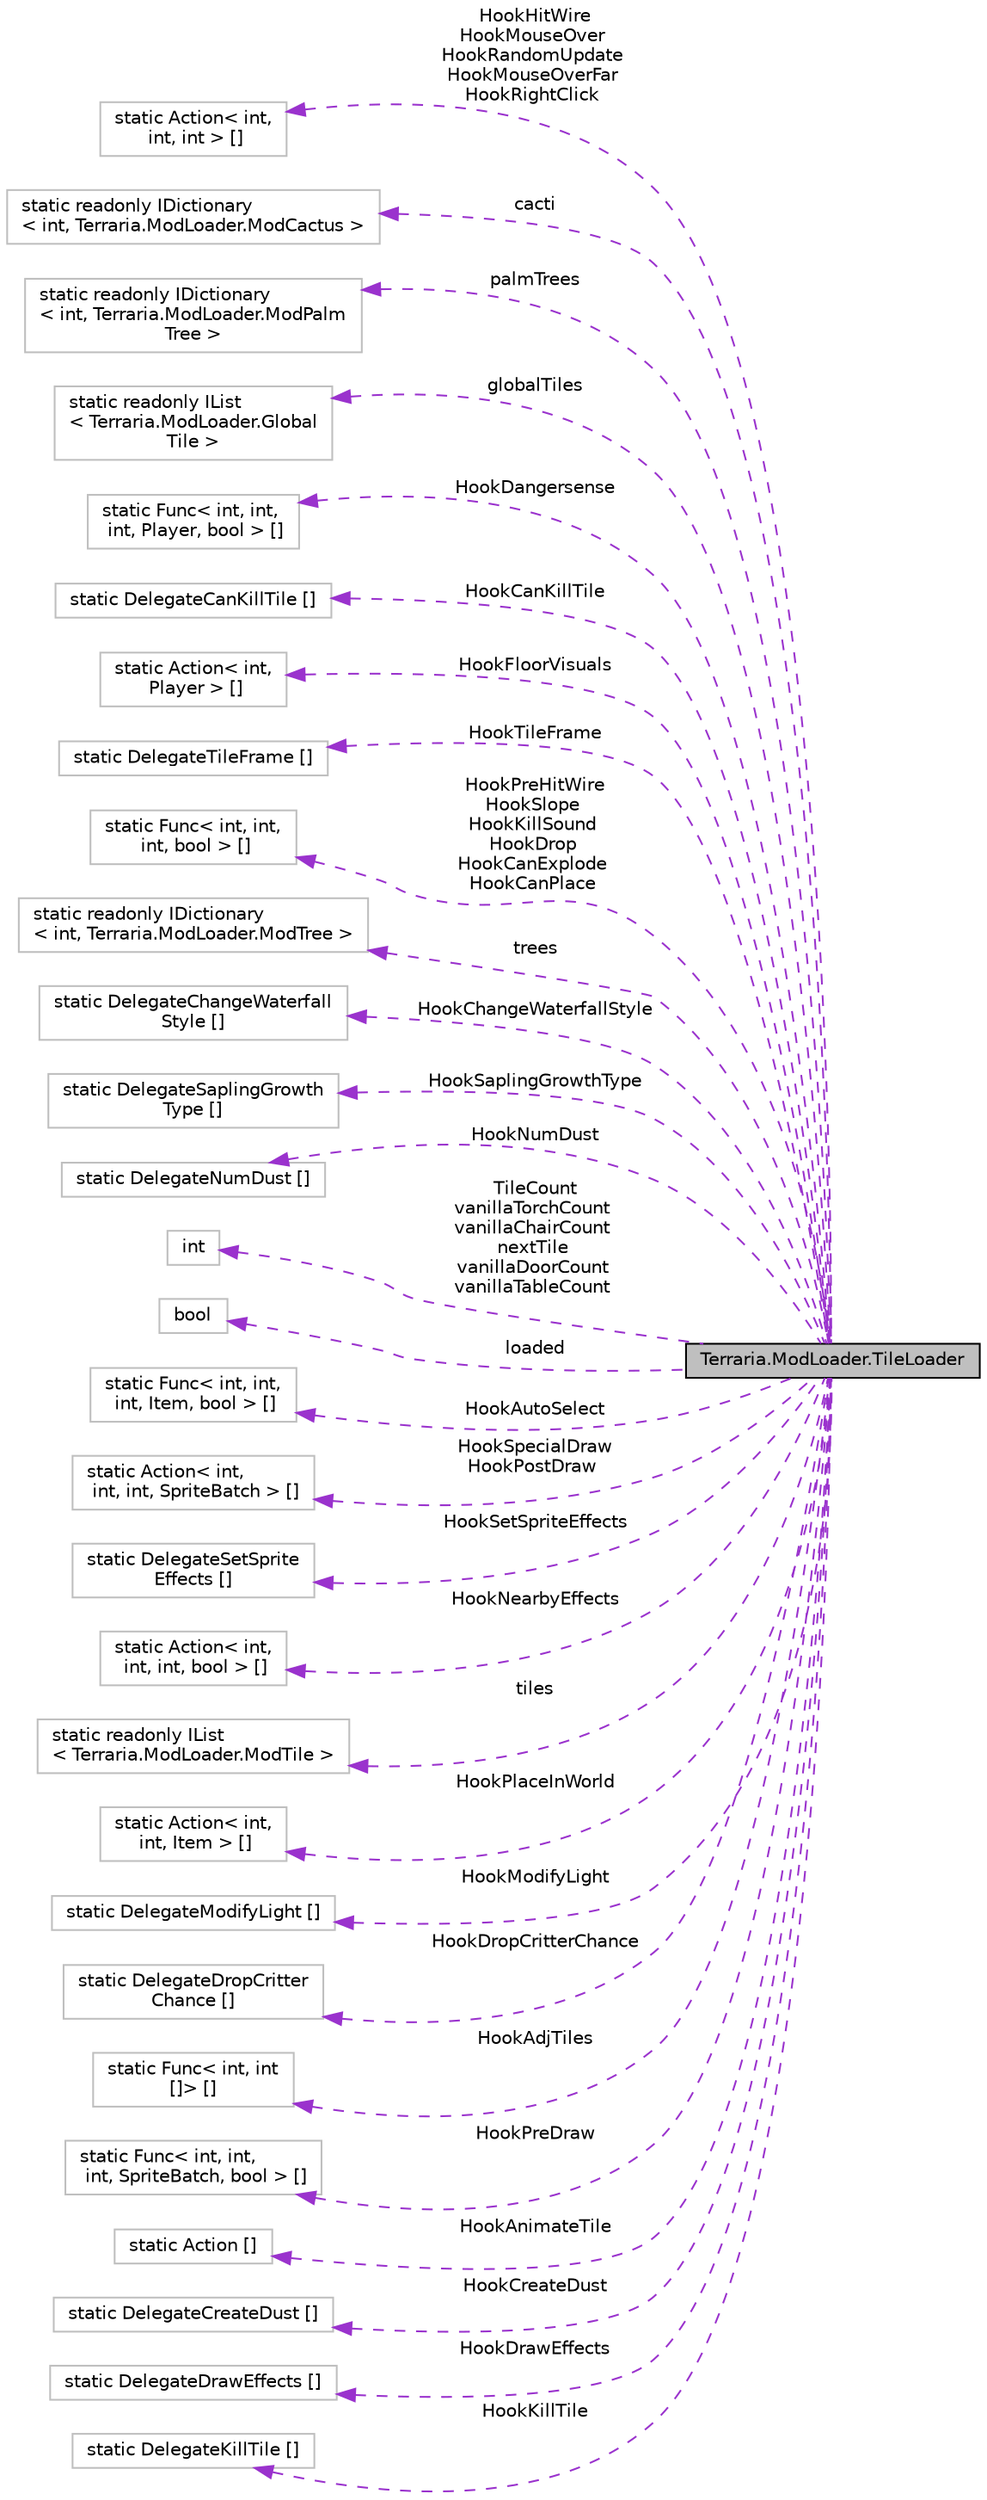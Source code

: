 digraph "Terraria.ModLoader.TileLoader"
{
  edge [fontname="Helvetica",fontsize="10",labelfontname="Helvetica",labelfontsize="10"];
  node [fontname="Helvetica",fontsize="10",shape=record];
  rankdir="LR";
  Node1 [label="Terraria.ModLoader.TileLoader",height=0.2,width=0.4,color="black", fillcolor="grey75", style="filled", fontcolor="black"];
  Node2 -> Node1 [dir="back",color="darkorchid3",fontsize="10",style="dashed",label=" HookHitWire\nHookMouseOver\nHookRandomUpdate\nHookMouseOverFar\nHookRightClick" ,fontname="Helvetica"];
  Node2 [label="static Action\< int,\l int, int \> []",height=0.2,width=0.4,color="grey75", fillcolor="white", style="filled"];
  Node3 -> Node1 [dir="back",color="darkorchid3",fontsize="10",style="dashed",label=" cacti" ,fontname="Helvetica"];
  Node3 [label="static readonly IDictionary\l\< int, Terraria.ModLoader.ModCactus \>",height=0.2,width=0.4,color="grey75", fillcolor="white", style="filled"];
  Node4 -> Node1 [dir="back",color="darkorchid3",fontsize="10",style="dashed",label=" palmTrees" ,fontname="Helvetica"];
  Node4 [label="static readonly IDictionary\l\< int, Terraria.ModLoader.ModPalm\lTree \>",height=0.2,width=0.4,color="grey75", fillcolor="white", style="filled"];
  Node5 -> Node1 [dir="back",color="darkorchid3",fontsize="10",style="dashed",label=" globalTiles" ,fontname="Helvetica"];
  Node5 [label="static readonly IList\l\< Terraria.ModLoader.Global\lTile \>",height=0.2,width=0.4,color="grey75", fillcolor="white", style="filled"];
  Node6 -> Node1 [dir="back",color="darkorchid3",fontsize="10",style="dashed",label=" HookDangersense" ,fontname="Helvetica"];
  Node6 [label="static Func\< int, int,\l int, Player, bool \> []",height=0.2,width=0.4,color="grey75", fillcolor="white", style="filled"];
  Node7 -> Node1 [dir="back",color="darkorchid3",fontsize="10",style="dashed",label=" HookCanKillTile" ,fontname="Helvetica"];
  Node7 [label="static DelegateCanKillTile []",height=0.2,width=0.4,color="grey75", fillcolor="white", style="filled"];
  Node8 -> Node1 [dir="back",color="darkorchid3",fontsize="10",style="dashed",label=" HookFloorVisuals" ,fontname="Helvetica"];
  Node8 [label="static Action\< int,\l Player \> []",height=0.2,width=0.4,color="grey75", fillcolor="white", style="filled"];
  Node9 -> Node1 [dir="back",color="darkorchid3",fontsize="10",style="dashed",label=" HookTileFrame" ,fontname="Helvetica"];
  Node9 [label="static DelegateTileFrame []",height=0.2,width=0.4,color="grey75", fillcolor="white", style="filled"];
  Node10 -> Node1 [dir="back",color="darkorchid3",fontsize="10",style="dashed",label=" HookPreHitWire\nHookSlope\nHookKillSound\nHookDrop\nHookCanExplode\nHookCanPlace" ,fontname="Helvetica"];
  Node10 [label="static Func\< int, int,\l int, bool \> []",height=0.2,width=0.4,color="grey75", fillcolor="white", style="filled"];
  Node11 -> Node1 [dir="back",color="darkorchid3",fontsize="10",style="dashed",label=" trees" ,fontname="Helvetica"];
  Node11 [label="static readonly IDictionary\l\< int, Terraria.ModLoader.ModTree \>",height=0.2,width=0.4,color="grey75", fillcolor="white", style="filled"];
  Node12 -> Node1 [dir="back",color="darkorchid3",fontsize="10",style="dashed",label=" HookChangeWaterfallStyle" ,fontname="Helvetica"];
  Node12 [label="static DelegateChangeWaterfall\lStyle []",height=0.2,width=0.4,color="grey75", fillcolor="white", style="filled"];
  Node13 -> Node1 [dir="back",color="darkorchid3",fontsize="10",style="dashed",label=" HookSaplingGrowthType" ,fontname="Helvetica"];
  Node13 [label="static DelegateSaplingGrowth\lType []",height=0.2,width=0.4,color="grey75", fillcolor="white", style="filled"];
  Node14 -> Node1 [dir="back",color="darkorchid3",fontsize="10",style="dashed",label=" HookNumDust" ,fontname="Helvetica"];
  Node14 [label="static DelegateNumDust []",height=0.2,width=0.4,color="grey75", fillcolor="white", style="filled"];
  Node15 -> Node1 [dir="back",color="darkorchid3",fontsize="10",style="dashed",label=" TileCount\nvanillaTorchCount\nvanillaChairCount\nnextTile\nvanillaDoorCount\nvanillaTableCount" ,fontname="Helvetica"];
  Node15 [label="int",height=0.2,width=0.4,color="grey75", fillcolor="white", style="filled"];
  Node16 -> Node1 [dir="back",color="darkorchid3",fontsize="10",style="dashed",label=" loaded" ,fontname="Helvetica"];
  Node16 [label="bool",height=0.2,width=0.4,color="grey75", fillcolor="white", style="filled"];
  Node17 -> Node1 [dir="back",color="darkorchid3",fontsize="10",style="dashed",label=" HookAutoSelect" ,fontname="Helvetica"];
  Node17 [label="static Func\< int, int,\l int, Item, bool \> []",height=0.2,width=0.4,color="grey75", fillcolor="white", style="filled"];
  Node18 -> Node1 [dir="back",color="darkorchid3",fontsize="10",style="dashed",label=" HookSpecialDraw\nHookPostDraw" ,fontname="Helvetica"];
  Node18 [label="static Action\< int,\l int, int, SpriteBatch \> []",height=0.2,width=0.4,color="grey75", fillcolor="white", style="filled"];
  Node19 -> Node1 [dir="back",color="darkorchid3",fontsize="10",style="dashed",label=" HookSetSpriteEffects" ,fontname="Helvetica"];
  Node19 [label="static DelegateSetSprite\lEffects []",height=0.2,width=0.4,color="grey75", fillcolor="white", style="filled"];
  Node20 -> Node1 [dir="back",color="darkorchid3",fontsize="10",style="dashed",label=" HookNearbyEffects" ,fontname="Helvetica"];
  Node20 [label="static Action\< int,\l int, int, bool \> []",height=0.2,width=0.4,color="grey75", fillcolor="white", style="filled"];
  Node21 -> Node1 [dir="back",color="darkorchid3",fontsize="10",style="dashed",label=" tiles" ,fontname="Helvetica"];
  Node21 [label="static readonly IList\l\< Terraria.ModLoader.ModTile \>",height=0.2,width=0.4,color="grey75", fillcolor="white", style="filled"];
  Node22 -> Node1 [dir="back",color="darkorchid3",fontsize="10",style="dashed",label=" HookPlaceInWorld" ,fontname="Helvetica"];
  Node22 [label="static Action\< int,\l int, Item \> []",height=0.2,width=0.4,color="grey75", fillcolor="white", style="filled"];
  Node23 -> Node1 [dir="back",color="darkorchid3",fontsize="10",style="dashed",label=" HookModifyLight" ,fontname="Helvetica"];
  Node23 [label="static DelegateModifyLight []",height=0.2,width=0.4,color="grey75", fillcolor="white", style="filled"];
  Node24 -> Node1 [dir="back",color="darkorchid3",fontsize="10",style="dashed",label=" HookDropCritterChance" ,fontname="Helvetica"];
  Node24 [label="static DelegateDropCritter\lChance []",height=0.2,width=0.4,color="grey75", fillcolor="white", style="filled"];
  Node25 -> Node1 [dir="back",color="darkorchid3",fontsize="10",style="dashed",label=" HookAdjTiles" ,fontname="Helvetica"];
  Node25 [label="static Func\< int, int\l[]\> []",height=0.2,width=0.4,color="grey75", fillcolor="white", style="filled"];
  Node26 -> Node1 [dir="back",color="darkorchid3",fontsize="10",style="dashed",label=" HookPreDraw" ,fontname="Helvetica"];
  Node26 [label="static Func\< int, int,\l int, SpriteBatch, bool \> []",height=0.2,width=0.4,color="grey75", fillcolor="white", style="filled"];
  Node27 -> Node1 [dir="back",color="darkorchid3",fontsize="10",style="dashed",label=" HookAnimateTile" ,fontname="Helvetica"];
  Node27 [label="static Action []",height=0.2,width=0.4,color="grey75", fillcolor="white", style="filled"];
  Node28 -> Node1 [dir="back",color="darkorchid3",fontsize="10",style="dashed",label=" HookCreateDust" ,fontname="Helvetica"];
  Node28 [label="static DelegateCreateDust []",height=0.2,width=0.4,color="grey75", fillcolor="white", style="filled"];
  Node29 -> Node1 [dir="back",color="darkorchid3",fontsize="10",style="dashed",label=" HookDrawEffects" ,fontname="Helvetica"];
  Node29 [label="static DelegateDrawEffects []",height=0.2,width=0.4,color="grey75", fillcolor="white", style="filled"];
  Node30 -> Node1 [dir="back",color="darkorchid3",fontsize="10",style="dashed",label=" HookKillTile" ,fontname="Helvetica"];
  Node30 [label="static DelegateKillTile []",height=0.2,width=0.4,color="grey75", fillcolor="white", style="filled"];
}
